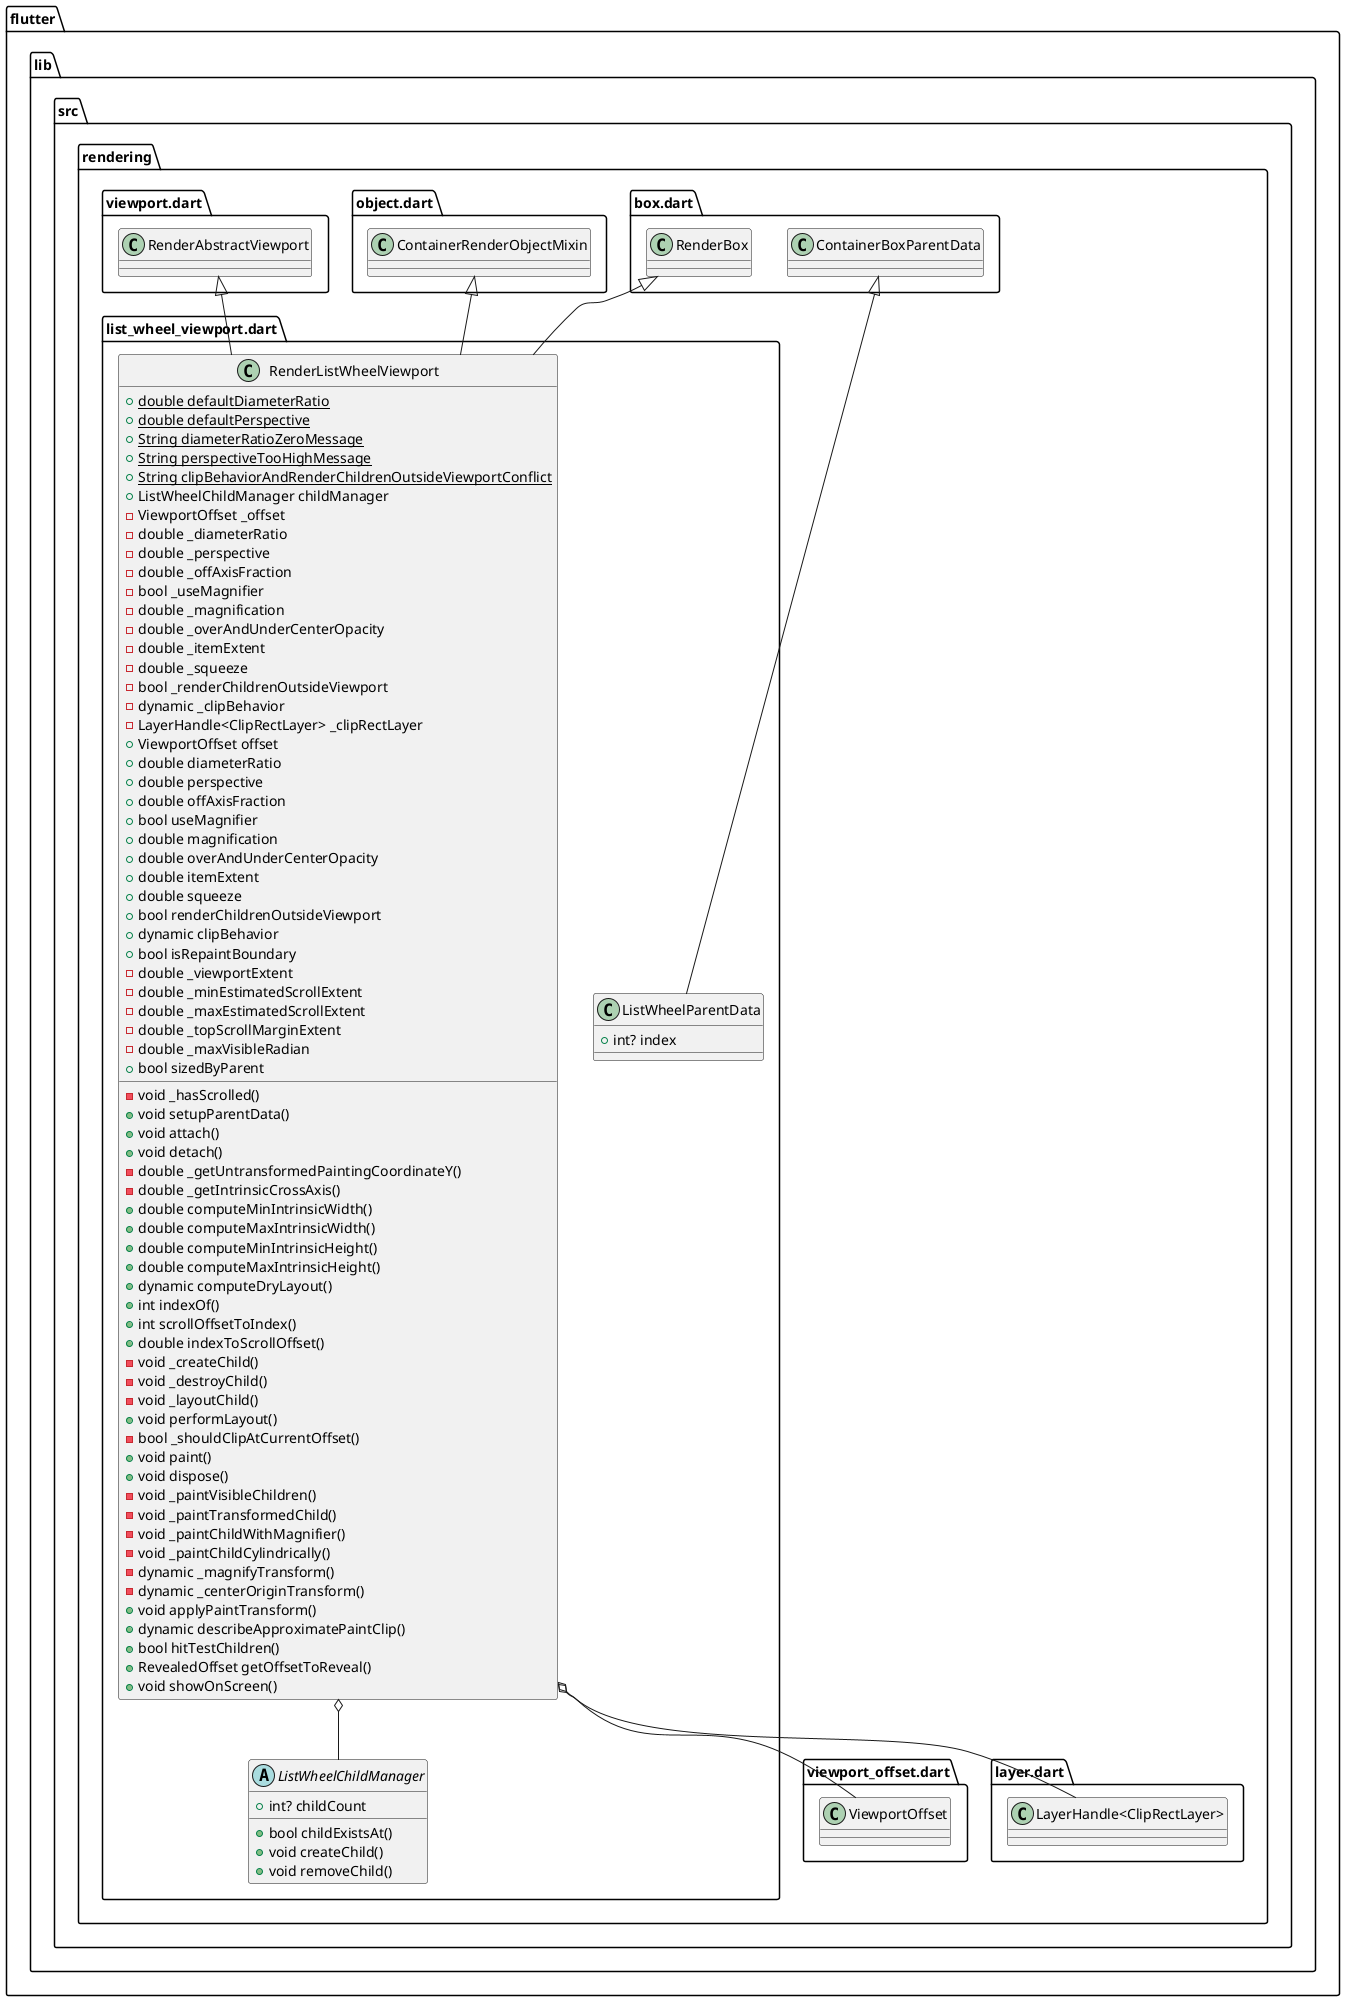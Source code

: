 @startuml
set namespaceSeparator ::

abstract class "flutter::lib::src::rendering::list_wheel_viewport.dart::ListWheelChildManager" {
  +int? childCount
  +bool childExistsAt()
  +void createChild()
  +void removeChild()
}

class "flutter::lib::src::rendering::list_wheel_viewport.dart::ListWheelParentData" {
  +int? index
}

"flutter::lib::src::rendering::box.dart::ContainerBoxParentData" <|-- "flutter::lib::src::rendering::list_wheel_viewport.dart::ListWheelParentData"

class "flutter::lib::src::rendering::list_wheel_viewport.dart::RenderListWheelViewport" {
  {static} +double defaultDiameterRatio
  {static} +double defaultPerspective
  {static} +String diameterRatioZeroMessage
  {static} +String perspectiveTooHighMessage
  {static} +String clipBehaviorAndRenderChildrenOutsideViewportConflict
  +ListWheelChildManager childManager
  -ViewportOffset _offset
  -double _diameterRatio
  -double _perspective
  -double _offAxisFraction
  -bool _useMagnifier
  -double _magnification
  -double _overAndUnderCenterOpacity
  -double _itemExtent
  -double _squeeze
  -bool _renderChildrenOutsideViewport
  -dynamic _clipBehavior
  -LayerHandle<ClipRectLayer> _clipRectLayer
  +ViewportOffset offset
  +double diameterRatio
  +double perspective
  +double offAxisFraction
  +bool useMagnifier
  +double magnification
  +double overAndUnderCenterOpacity
  +double itemExtent
  +double squeeze
  +bool renderChildrenOutsideViewport
  +dynamic clipBehavior
  +bool isRepaintBoundary
  -double _viewportExtent
  -double _minEstimatedScrollExtent
  -double _maxEstimatedScrollExtent
  -double _topScrollMarginExtent
  -double _maxVisibleRadian
  +bool sizedByParent
  -void _hasScrolled()
  +void setupParentData()
  +void attach()
  +void detach()
  -double _getUntransformedPaintingCoordinateY()
  -double _getIntrinsicCrossAxis()
  +double computeMinIntrinsicWidth()
  +double computeMaxIntrinsicWidth()
  +double computeMinIntrinsicHeight()
  +double computeMaxIntrinsicHeight()
  +dynamic computeDryLayout()
  +int indexOf()
  +int scrollOffsetToIndex()
  +double indexToScrollOffset()
  -void _createChild()
  -void _destroyChild()
  -void _layoutChild()
  +void performLayout()
  -bool _shouldClipAtCurrentOffset()
  +void paint()
  +void dispose()
  -void _paintVisibleChildren()
  -void _paintTransformedChild()
  -void _paintChildWithMagnifier()
  -void _paintChildCylindrically()
  -dynamic _magnifyTransform()
  -dynamic _centerOriginTransform()
  +void applyPaintTransform()
  +dynamic describeApproximatePaintClip()
  +bool hitTestChildren()
  +RevealedOffset getOffsetToReveal()
  +void showOnScreen()
}

"flutter::lib::src::rendering::list_wheel_viewport.dart::RenderListWheelViewport" o-- "flutter::lib::src::rendering::list_wheel_viewport.dart::ListWheelChildManager"
"flutter::lib::src::rendering::list_wheel_viewport.dart::RenderListWheelViewport" o-- "flutter::lib::src::rendering::viewport_offset.dart::ViewportOffset"
"flutter::lib::src::rendering::list_wheel_viewport.dart::RenderListWheelViewport" o-- "flutter::lib::src::rendering::layer.dart::LayerHandle<ClipRectLayer>"
"flutter::lib::src::rendering::box.dart::RenderBox" <|-- "flutter::lib::src::rendering::list_wheel_viewport.dart::RenderListWheelViewport"
"flutter::lib::src::rendering::object.dart::ContainerRenderObjectMixin" <|-- "flutter::lib::src::rendering::list_wheel_viewport.dart::RenderListWheelViewport"
"flutter::lib::src::rendering::viewport.dart::RenderAbstractViewport" <|-- "flutter::lib::src::rendering::list_wheel_viewport.dart::RenderListWheelViewport"


@enduml
